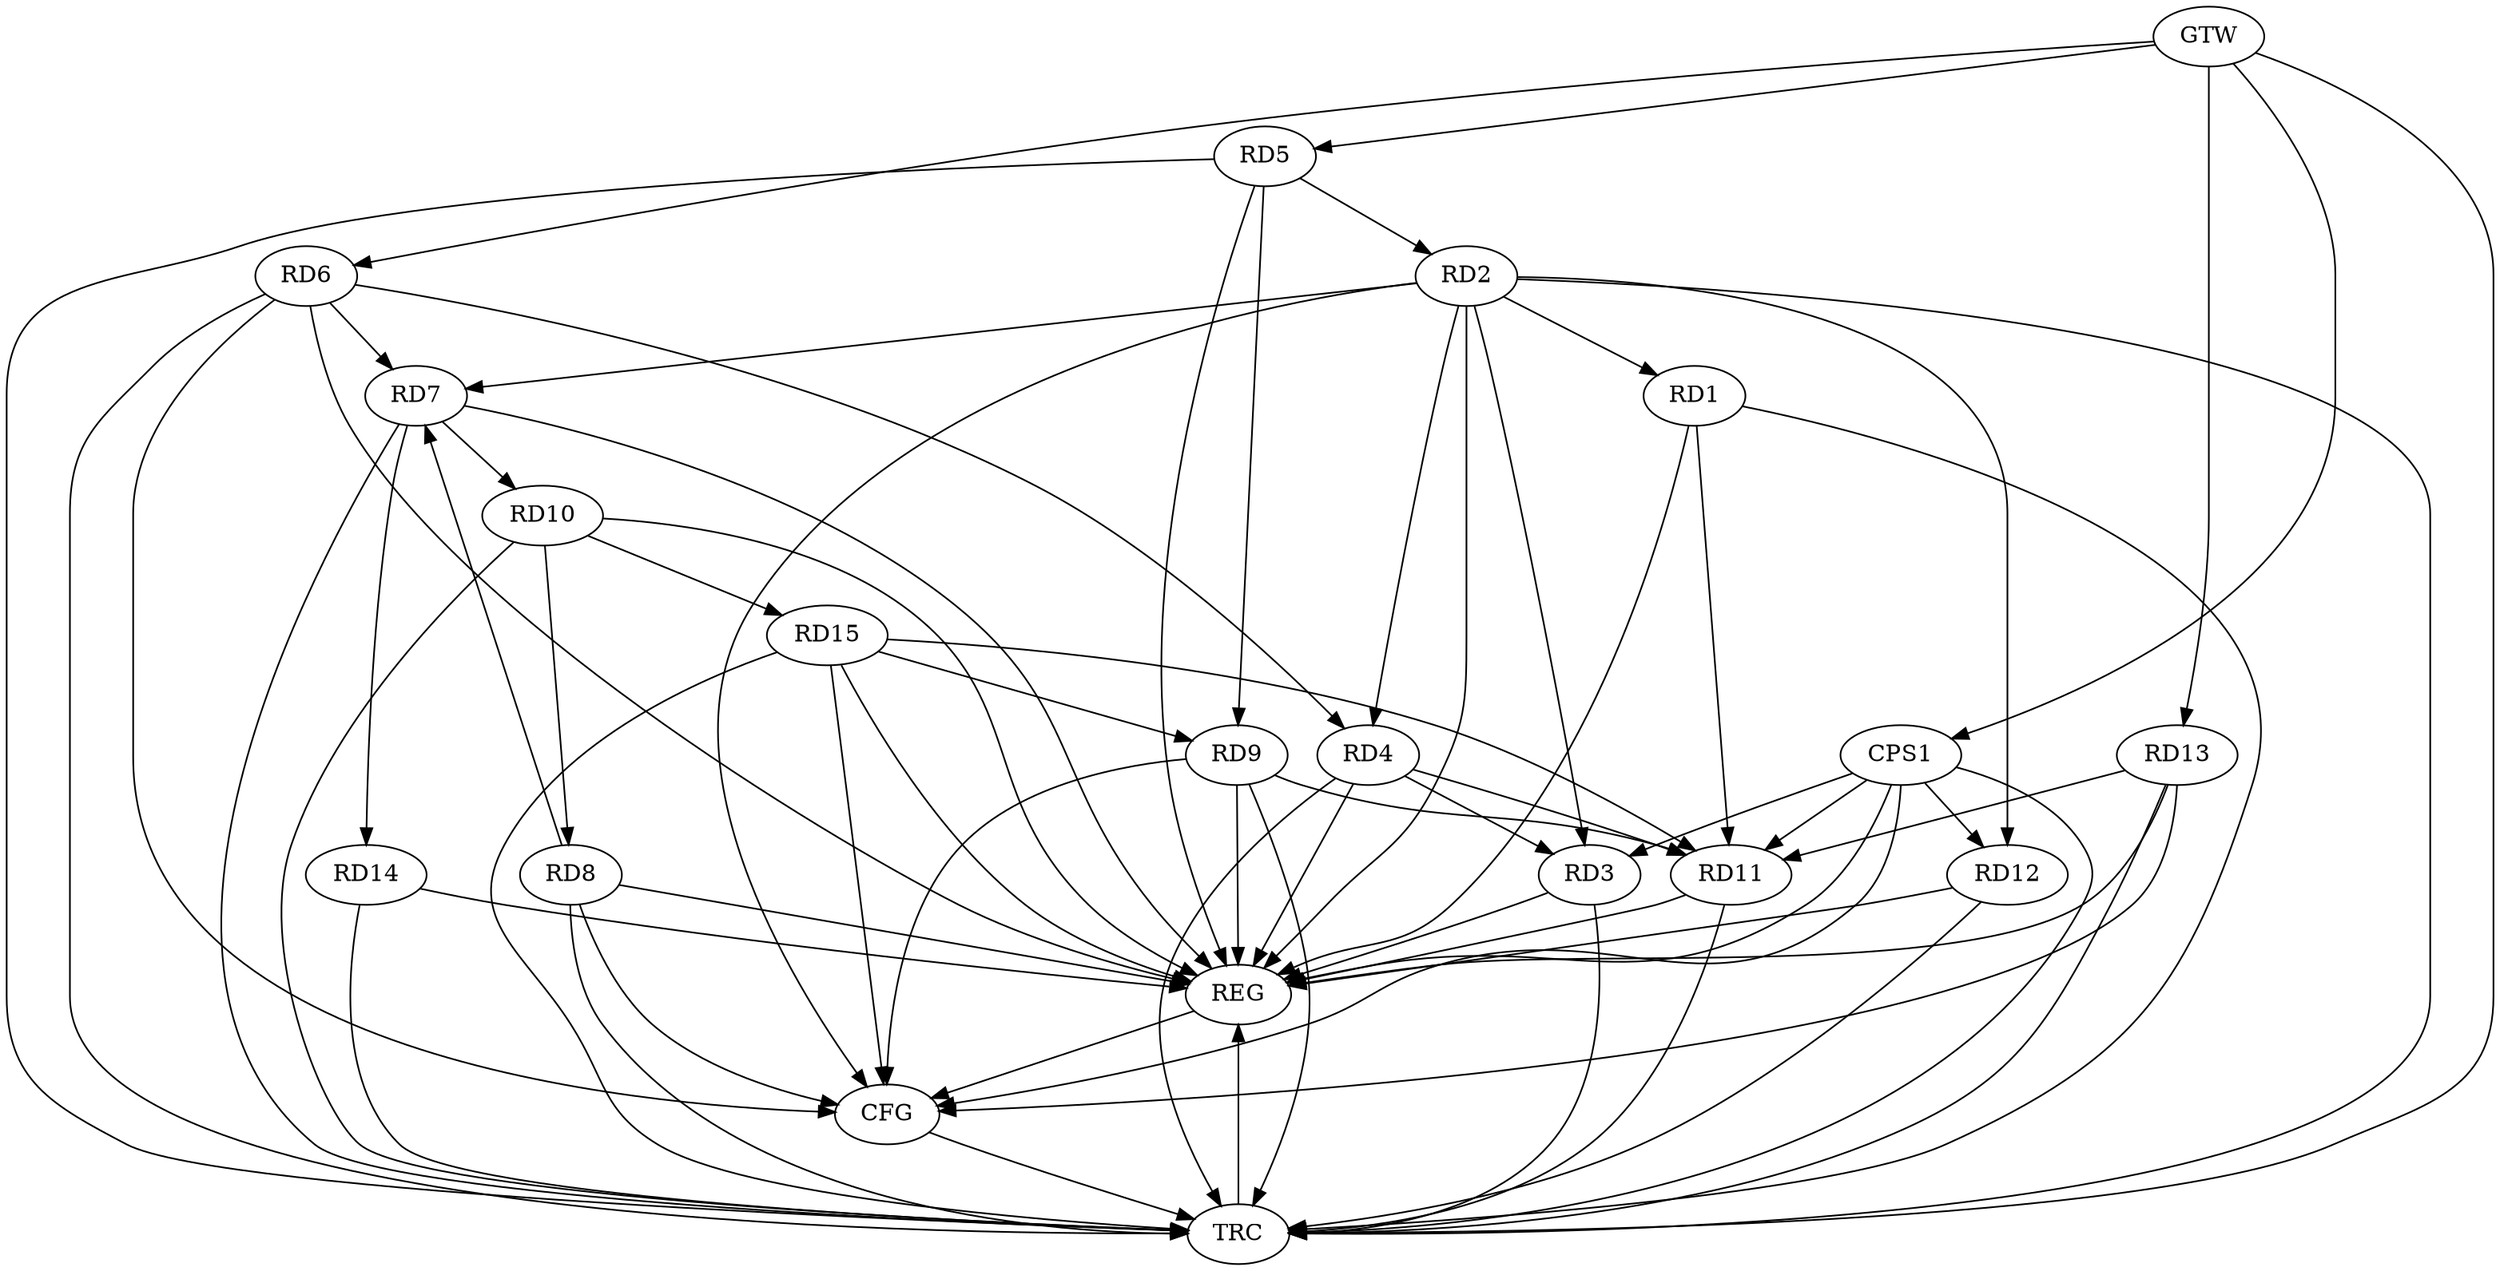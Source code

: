 strict digraph G {
  RD1 [ label="RD1" ];
  RD2 [ label="RD2" ];
  RD3 [ label="RD3" ];
  RD4 [ label="RD4" ];
  RD5 [ label="RD5" ];
  RD6 [ label="RD6" ];
  RD7 [ label="RD7" ];
  RD8 [ label="RD8" ];
  RD9 [ label="RD9" ];
  RD10 [ label="RD10" ];
  RD11 [ label="RD11" ];
  RD12 [ label="RD12" ];
  RD13 [ label="RD13" ];
  RD14 [ label="RD14" ];
  RD15 [ label="RD15" ];
  CPS1 [ label="CPS1" ];
  GTW [ label="GTW" ];
  REG [ label="REG" ];
  CFG [ label="CFG" ];
  TRC [ label="TRC" ];
  RD1 -> RD11;
  RD2 -> RD3;
  RD2 -> RD4;
  RD5 -> RD2;
  RD2 -> RD12;
  RD4 -> RD3;
  RD6 -> RD4;
  RD4 -> RD11;
  RD5 -> RD9;
  RD6 -> RD7;
  RD8 -> RD7;
  RD7 -> RD10;
  RD7 -> RD14;
  RD10 -> RD8;
  RD9 -> RD11;
  RD15 -> RD9;
  RD10 -> RD15;
  RD13 -> RD11;
  RD15 -> RD11;
  CPS1 -> RD3;
  CPS1 -> RD11;
  CPS1 -> RD12;
  GTW -> RD5;
  GTW -> RD6;
  GTW -> RD13;
  GTW -> CPS1;
  RD1 -> REG;
  RD2 -> REG;
  RD3 -> REG;
  RD4 -> REG;
  RD5 -> REG;
  RD6 -> REG;
  RD7 -> REG;
  RD8 -> REG;
  RD9 -> REG;
  RD10 -> REG;
  RD11 -> REG;
  RD12 -> REG;
  RD13 -> REG;
  RD14 -> REG;
  RD15 -> REG;
  CPS1 -> REG;
  RD8 -> CFG;
  RD2 -> CFG;
  RD9 -> CFG;
  RD13 -> CFG;
  RD6 -> CFG;
  CPS1 -> CFG;
  RD15 -> CFG;
  REG -> CFG;
  RD1 -> TRC;
  RD2 -> TRC;
  RD3 -> TRC;
  RD4 -> TRC;
  RD5 -> TRC;
  RD6 -> TRC;
  RD7 -> TRC;
  RD8 -> TRC;
  RD9 -> TRC;
  RD10 -> TRC;
  RD11 -> TRC;
  RD12 -> TRC;
  RD13 -> TRC;
  RD14 -> TRC;
  RD15 -> TRC;
  CPS1 -> TRC;
  GTW -> TRC;
  CFG -> TRC;
  TRC -> REG;
  RD2 -> RD7;
  RD2 -> RD1;
}
